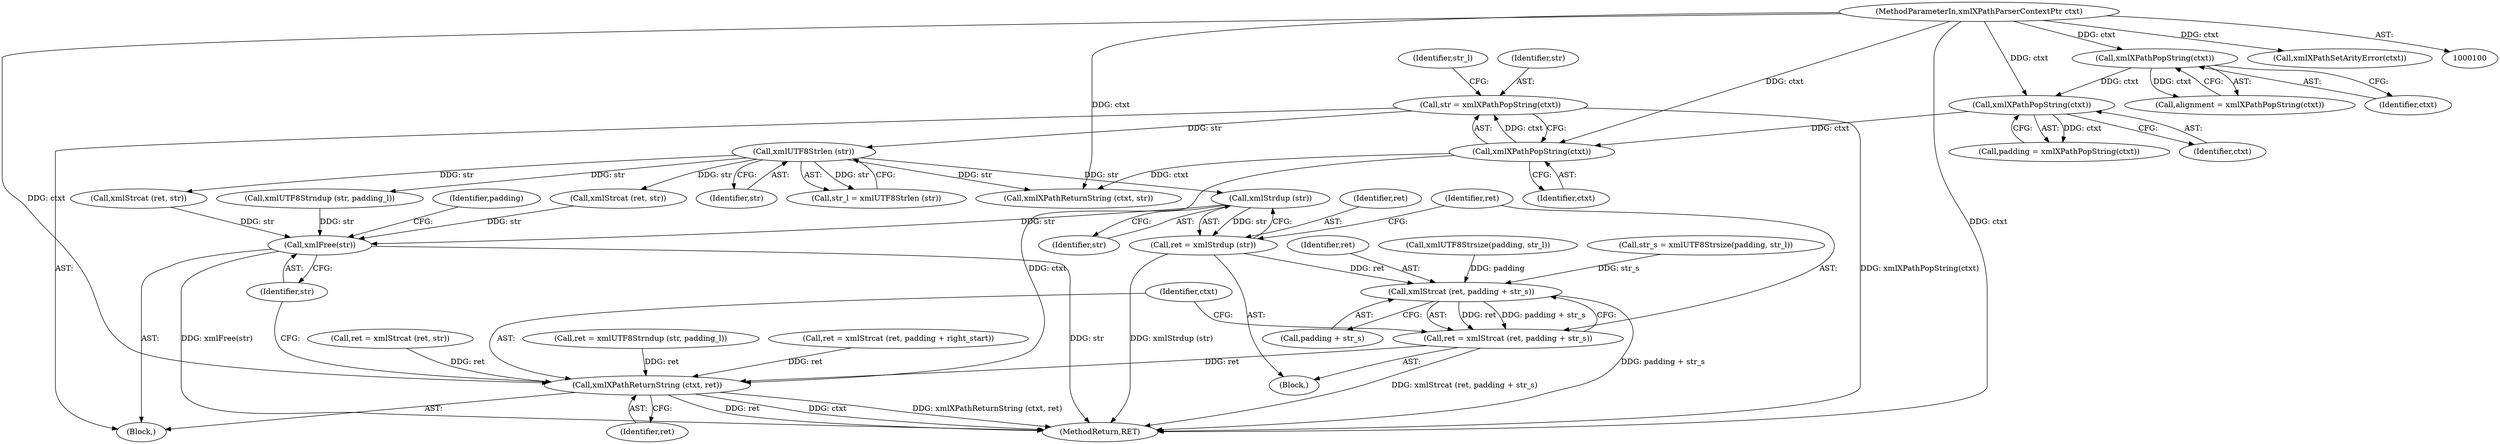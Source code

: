 digraph "0_Chrome_96dbafe288dbe2f0cc45fa3c39daf6d0c37acbab_8@pointer" {
"1000245" [label="(Call,xmlStrdup (str))"];
"1000144" [label="(Call,xmlUTF8Strlen (str))"];
"1000138" [label="(Call,str = xmlXPathPopString(ctxt))"];
"1000140" [label="(Call,xmlXPathPopString(ctxt))"];
"1000136" [label="(Call,xmlXPathPopString(ctxt))"];
"1000128" [label="(Call,xmlXPathPopString(ctxt))"];
"1000101" [label="(MethodParameterIn,xmlXPathParserContextPtr ctxt)"];
"1000243" [label="(Call,ret = xmlStrdup (str))"];
"1000249" [label="(Call,xmlStrcat (ret, padding + str_s))"];
"1000247" [label="(Call,ret = xmlStrcat (ret, padding + str_s))"];
"1000254" [label="(Call,xmlXPathReturnString (ctxt, ret))"];
"1000257" [label="(Call,xmlFree(str))"];
"1000128" [label="(Call,xmlXPathPopString(ctxt))"];
"1000103" [label="(Block,)"];
"1000218" [label="(Call,xmlStrcat (ret, str))"];
"1000250" [label="(Identifier,ret)"];
"1000260" [label="(Identifier,padding)"];
"1000139" [label="(Identifier,str)"];
"1000126" [label="(Call,alignment = xmlXPathPopString(ctxt))"];
"1000136" [label="(Call,xmlXPathPopString(ctxt))"];
"1000138" [label="(Call,str = xmlXPathPopString(ctxt))"];
"1000263" [label="(MethodReturn,RET)"];
"1000256" [label="(Identifier,ret)"];
"1000245" [label="(Call,xmlStrdup (str))"];
"1000243" [label="(Call,ret = xmlStrdup (str))"];
"1000155" [label="(Call,xmlXPathReturnString (ctxt, str))"];
"1000145" [label="(Identifier,str)"];
"1000137" [label="(Identifier,ctxt)"];
"1000255" [label="(Identifier,ctxt)"];
"1000119" [label="(Call,xmlXPathSetArityError(ctxt))"];
"1000246" [label="(Identifier,str)"];
"1000141" [label="(Identifier,ctxt)"];
"1000228" [label="(Call,ret = xmlStrcat (ret, padding + right_start))"];
"1000244" [label="(Identifier,ret)"];
"1000257" [label="(Call,xmlFree(str))"];
"1000251" [label="(Call,padding + str_s)"];
"1000258" [label="(Identifier,str)"];
"1000129" [label="(Identifier,ctxt)"];
"1000240" [label="(Call,xmlUTF8Strsize(padding, str_l))"];
"1000170" [label="(Call,xmlUTF8Strndup (str, padding_l))"];
"1000248" [label="(Identifier,ret)"];
"1000189" [label="(Call,ret = xmlStrcat (ret, str))"];
"1000142" [label="(Call,str_l = xmlUTF8Strlen (str))"];
"1000168" [label="(Call,ret = xmlUTF8Strndup (str, padding_l))"];
"1000143" [label="(Identifier,str_l)"];
"1000249" [label="(Call,xmlStrcat (ret, padding + str_s))"];
"1000247" [label="(Call,ret = xmlStrcat (ret, padding + str_s))"];
"1000140" [label="(Call,xmlXPathPopString(ctxt))"];
"1000236" [label="(Block,)"];
"1000101" [label="(MethodParameterIn,xmlXPathParserContextPtr ctxt)"];
"1000134" [label="(Call,padding = xmlXPathPopString(ctxt))"];
"1000254" [label="(Call,xmlXPathReturnString (ctxt, ret))"];
"1000238" [label="(Call,str_s = xmlUTF8Strsize(padding, str_l))"];
"1000191" [label="(Call,xmlStrcat (ret, str))"];
"1000144" [label="(Call,xmlUTF8Strlen (str))"];
"1000245" -> "1000243"  [label="AST: "];
"1000245" -> "1000246"  [label="CFG: "];
"1000246" -> "1000245"  [label="AST: "];
"1000243" -> "1000245"  [label="CFG: "];
"1000245" -> "1000243"  [label="DDG: str"];
"1000144" -> "1000245"  [label="DDG: str"];
"1000245" -> "1000257"  [label="DDG: str"];
"1000144" -> "1000142"  [label="AST: "];
"1000144" -> "1000145"  [label="CFG: "];
"1000145" -> "1000144"  [label="AST: "];
"1000142" -> "1000144"  [label="CFG: "];
"1000144" -> "1000142"  [label="DDG: str"];
"1000138" -> "1000144"  [label="DDG: str"];
"1000144" -> "1000155"  [label="DDG: str"];
"1000144" -> "1000170"  [label="DDG: str"];
"1000144" -> "1000191"  [label="DDG: str"];
"1000144" -> "1000218"  [label="DDG: str"];
"1000138" -> "1000103"  [label="AST: "];
"1000138" -> "1000140"  [label="CFG: "];
"1000139" -> "1000138"  [label="AST: "];
"1000140" -> "1000138"  [label="AST: "];
"1000143" -> "1000138"  [label="CFG: "];
"1000138" -> "1000263"  [label="DDG: xmlXPathPopString(ctxt)"];
"1000140" -> "1000138"  [label="DDG: ctxt"];
"1000140" -> "1000141"  [label="CFG: "];
"1000141" -> "1000140"  [label="AST: "];
"1000136" -> "1000140"  [label="DDG: ctxt"];
"1000101" -> "1000140"  [label="DDG: ctxt"];
"1000140" -> "1000155"  [label="DDG: ctxt"];
"1000140" -> "1000254"  [label="DDG: ctxt"];
"1000136" -> "1000134"  [label="AST: "];
"1000136" -> "1000137"  [label="CFG: "];
"1000137" -> "1000136"  [label="AST: "];
"1000134" -> "1000136"  [label="CFG: "];
"1000136" -> "1000134"  [label="DDG: ctxt"];
"1000128" -> "1000136"  [label="DDG: ctxt"];
"1000101" -> "1000136"  [label="DDG: ctxt"];
"1000128" -> "1000126"  [label="AST: "];
"1000128" -> "1000129"  [label="CFG: "];
"1000129" -> "1000128"  [label="AST: "];
"1000126" -> "1000128"  [label="CFG: "];
"1000128" -> "1000126"  [label="DDG: ctxt"];
"1000101" -> "1000128"  [label="DDG: ctxt"];
"1000101" -> "1000100"  [label="AST: "];
"1000101" -> "1000263"  [label="DDG: ctxt"];
"1000101" -> "1000119"  [label="DDG: ctxt"];
"1000101" -> "1000155"  [label="DDG: ctxt"];
"1000101" -> "1000254"  [label="DDG: ctxt"];
"1000243" -> "1000236"  [label="AST: "];
"1000244" -> "1000243"  [label="AST: "];
"1000248" -> "1000243"  [label="CFG: "];
"1000243" -> "1000263"  [label="DDG: xmlStrdup (str)"];
"1000243" -> "1000249"  [label="DDG: ret"];
"1000249" -> "1000247"  [label="AST: "];
"1000249" -> "1000251"  [label="CFG: "];
"1000250" -> "1000249"  [label="AST: "];
"1000251" -> "1000249"  [label="AST: "];
"1000247" -> "1000249"  [label="CFG: "];
"1000249" -> "1000263"  [label="DDG: padding + str_s"];
"1000249" -> "1000247"  [label="DDG: ret"];
"1000249" -> "1000247"  [label="DDG: padding + str_s"];
"1000240" -> "1000249"  [label="DDG: padding"];
"1000238" -> "1000249"  [label="DDG: str_s"];
"1000247" -> "1000236"  [label="AST: "];
"1000248" -> "1000247"  [label="AST: "];
"1000255" -> "1000247"  [label="CFG: "];
"1000247" -> "1000263"  [label="DDG: xmlStrcat (ret, padding + str_s)"];
"1000247" -> "1000254"  [label="DDG: ret"];
"1000254" -> "1000103"  [label="AST: "];
"1000254" -> "1000256"  [label="CFG: "];
"1000255" -> "1000254"  [label="AST: "];
"1000256" -> "1000254"  [label="AST: "];
"1000258" -> "1000254"  [label="CFG: "];
"1000254" -> "1000263"  [label="DDG: ctxt"];
"1000254" -> "1000263"  [label="DDG: xmlXPathReturnString (ctxt, ret)"];
"1000254" -> "1000263"  [label="DDG: ret"];
"1000228" -> "1000254"  [label="DDG: ret"];
"1000168" -> "1000254"  [label="DDG: ret"];
"1000189" -> "1000254"  [label="DDG: ret"];
"1000257" -> "1000103"  [label="AST: "];
"1000257" -> "1000258"  [label="CFG: "];
"1000258" -> "1000257"  [label="AST: "];
"1000260" -> "1000257"  [label="CFG: "];
"1000257" -> "1000263"  [label="DDG: str"];
"1000257" -> "1000263"  [label="DDG: xmlFree(str)"];
"1000191" -> "1000257"  [label="DDG: str"];
"1000218" -> "1000257"  [label="DDG: str"];
"1000170" -> "1000257"  [label="DDG: str"];
}
